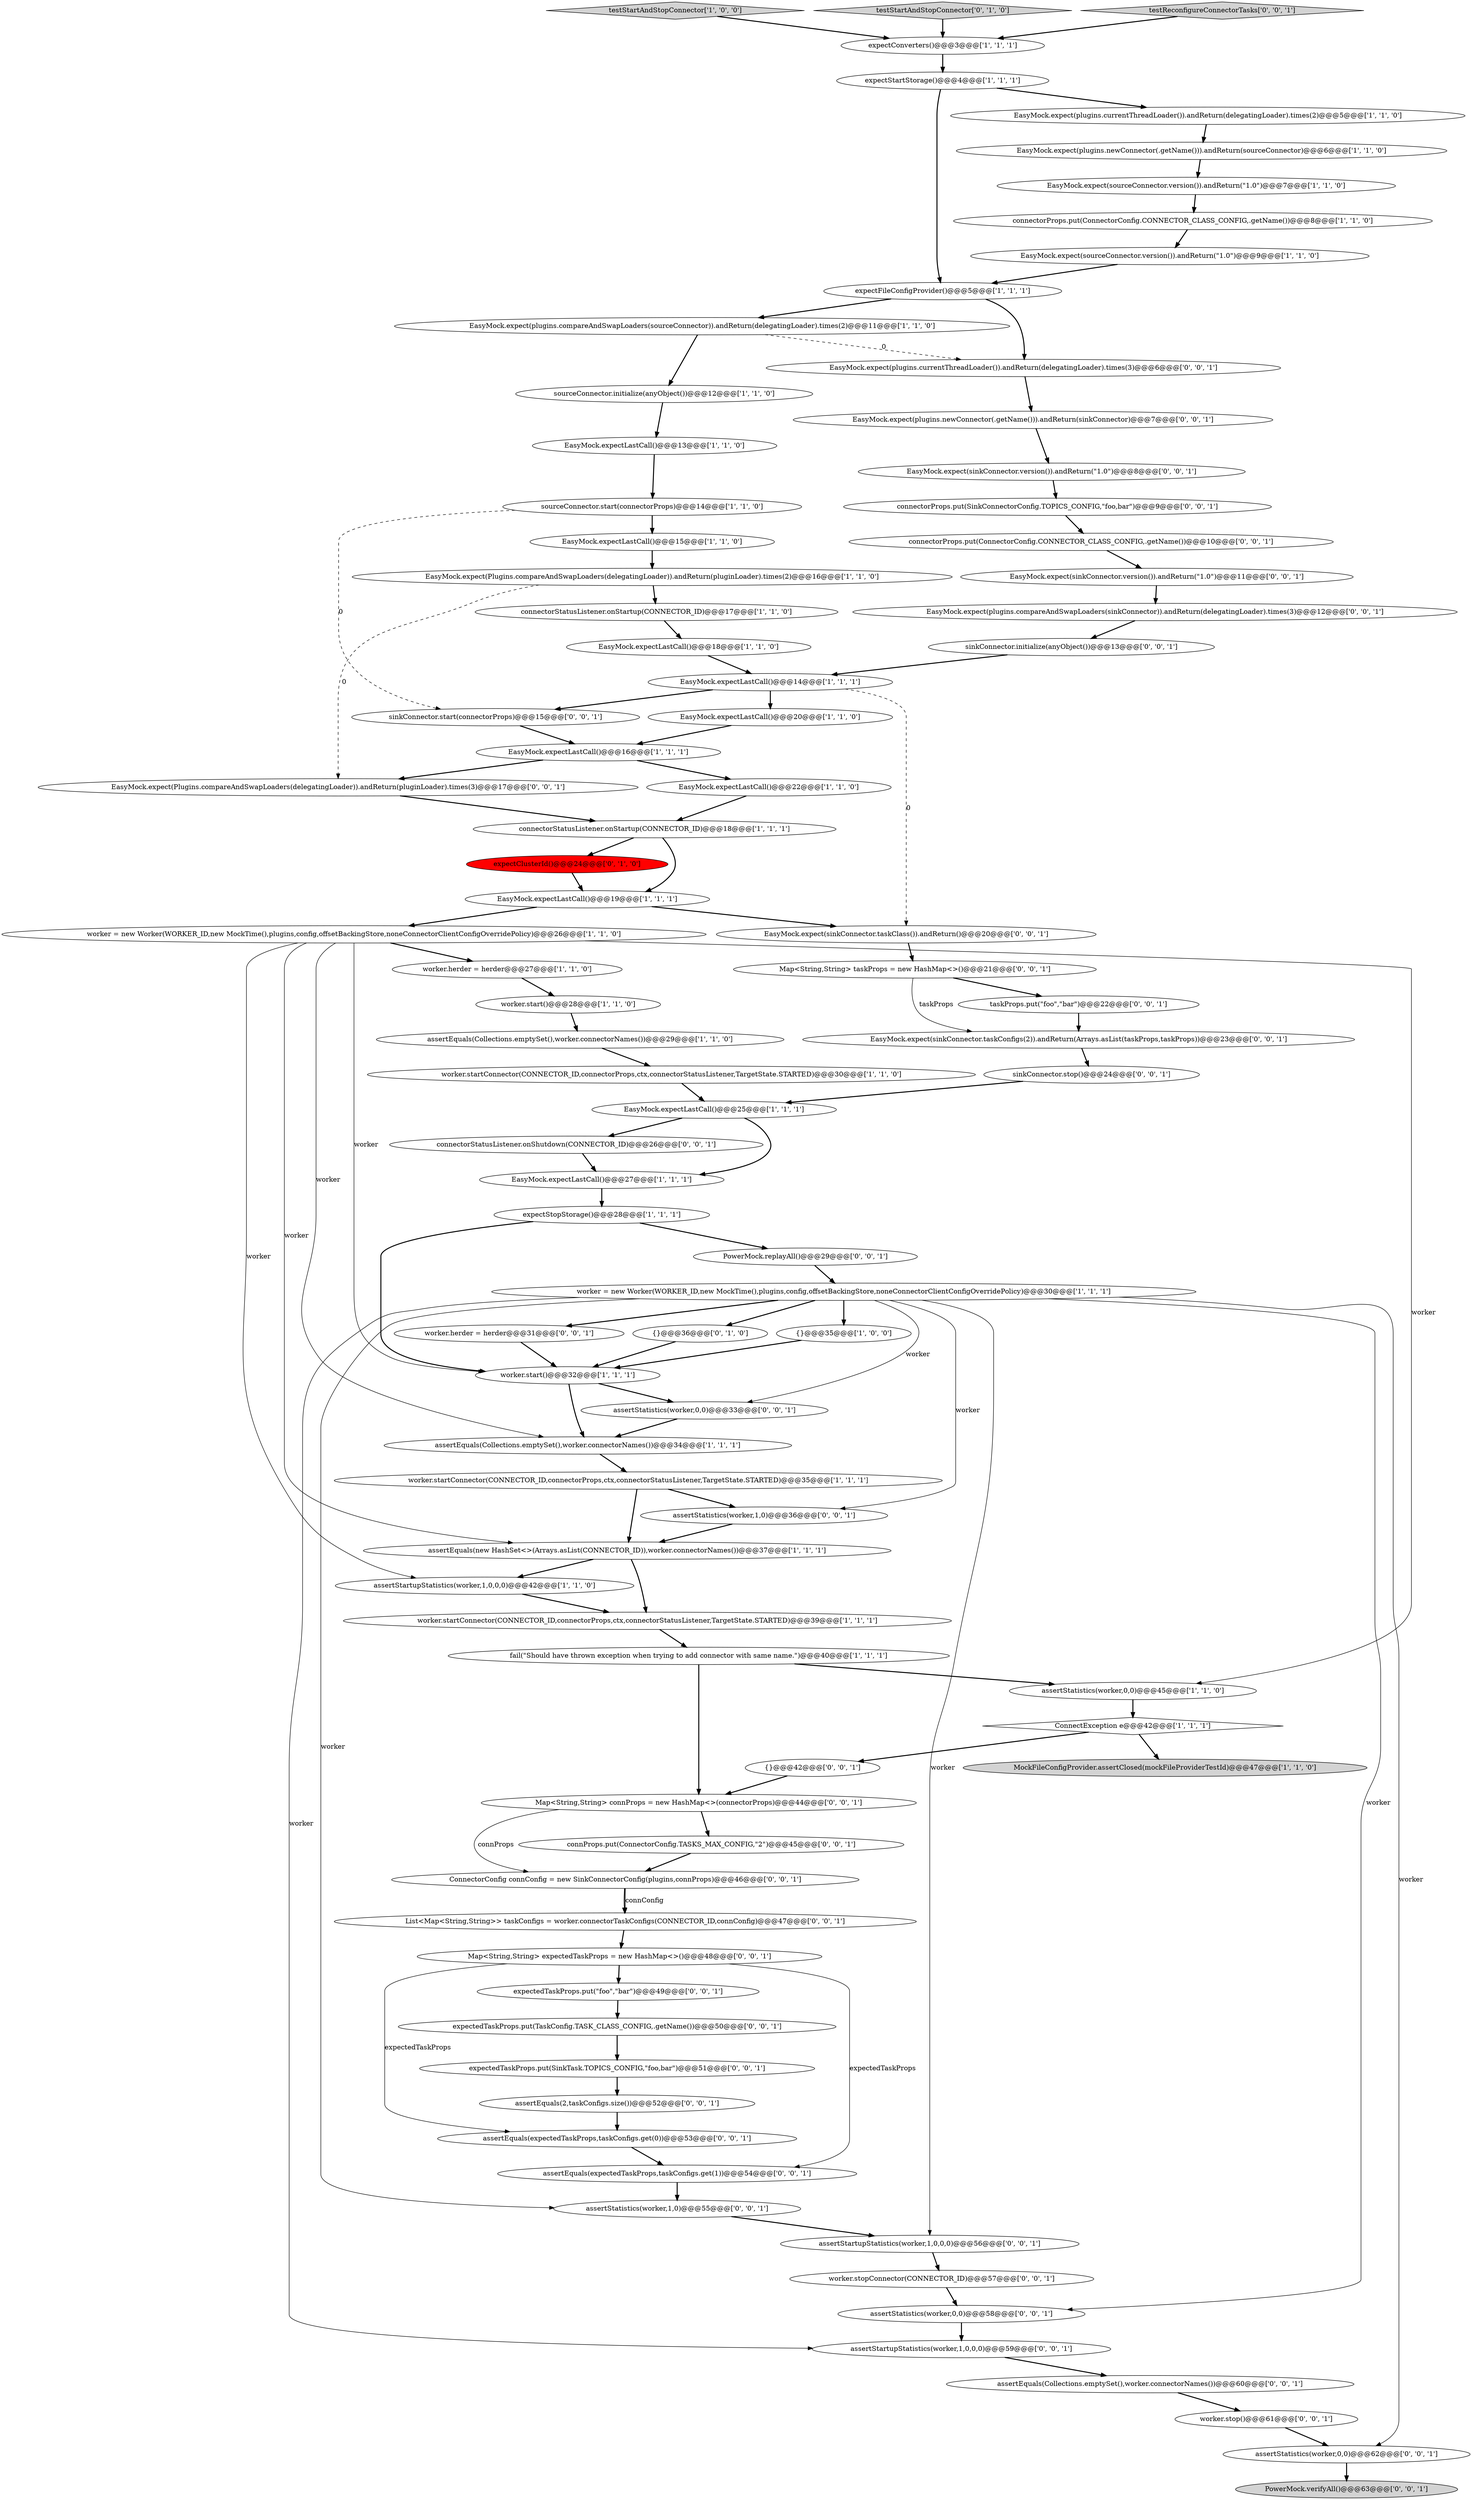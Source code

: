 digraph {
36 [style = filled, label = "EasyMock.expect(plugins.compareAndSwapLoaders(sourceConnector)).andReturn(delegatingLoader).times(2)@@@11@@@['1', '1', '0']", fillcolor = white, shape = ellipse image = "AAA0AAABBB1BBB"];
23 [style = filled, label = "EasyMock.expectLastCall()@@@13@@@['1', '1', '0']", fillcolor = white, shape = ellipse image = "AAA0AAABBB1BBB"];
27 [style = filled, label = "worker.start()@@@28@@@['1', '1', '0']", fillcolor = white, shape = ellipse image = "AAA0AAABBB1BBB"];
86 [style = filled, label = "worker.herder = herder@@@31@@@['0', '0', '1']", fillcolor = white, shape = ellipse image = "AAA0AAABBB3BBB"];
87 [style = filled, label = "ConnectorConfig connConfig = new SinkConnectorConfig(plugins,connProps)@@@46@@@['0', '0', '1']", fillcolor = white, shape = ellipse image = "AAA0AAABBB3BBB"];
38 [style = filled, label = "EasyMock.expect(plugins.currentThreadLoader()).andReturn(delegatingLoader).times(2)@@@5@@@['1', '1', '0']", fillcolor = white, shape = ellipse image = "AAA0AAABBB1BBB"];
48 [style = filled, label = "EasyMock.expect(sinkConnector.taskConfigs(2)).andReturn(Arrays.asList(taskProps,taskProps))@@@23@@@['0', '0', '1']", fillcolor = white, shape = ellipse image = "AAA0AAABBB3BBB"];
64 [style = filled, label = "sinkConnector.stop()@@@24@@@['0', '0', '1']", fillcolor = white, shape = ellipse image = "AAA0AAABBB3BBB"];
13 [style = filled, label = "EasyMock.expectLastCall()@@@16@@@['1', '1', '1']", fillcolor = white, shape = ellipse image = "AAA0AAABBB1BBB"];
15 [style = filled, label = "EasyMock.expectLastCall()@@@18@@@['1', '1', '0']", fillcolor = white, shape = ellipse image = "AAA0AAABBB1BBB"];
32 [style = filled, label = "ConnectException e@@@42@@@['1', '1', '1']", fillcolor = white, shape = diamond image = "AAA0AAABBB1BBB"];
82 [style = filled, label = "Map<String,String> connProps = new HashMap<>(connectorProps)@@@44@@@['0', '0', '1']", fillcolor = white, shape = ellipse image = "AAA0AAABBB3BBB"];
29 [style = filled, label = "EasyMock.expect(plugins.newConnector(.getName())).andReturn(sourceConnector)@@@6@@@['1', '1', '0']", fillcolor = white, shape = ellipse image = "AAA0AAABBB1BBB"];
7 [style = filled, label = "assertEquals(new HashSet<>(Arrays.asList(CONNECTOR_ID)),worker.connectorNames())@@@37@@@['1', '1', '1']", fillcolor = white, shape = ellipse image = "AAA0AAABBB1BBB"];
24 [style = filled, label = "connectorStatusListener.onStartup(CONNECTOR_ID)@@@17@@@['1', '1', '0']", fillcolor = white, shape = ellipse image = "AAA0AAABBB1BBB"];
43 [style = filled, label = "expectClusterId()@@@24@@@['0', '1', '0']", fillcolor = red, shape = ellipse image = "AAA1AAABBB2BBB"];
19 [style = filled, label = "worker.startConnector(CONNECTOR_ID,connectorProps,ctx,connectorStatusListener,TargetState.STARTED)@@@30@@@['1', '1', '0']", fillcolor = white, shape = ellipse image = "AAA0AAABBB1BBB"];
75 [style = filled, label = "connectorProps.put(ConnectorConfig.CONNECTOR_CLASS_CONFIG,.getName())@@@10@@@['0', '0', '1']", fillcolor = white, shape = ellipse image = "AAA0AAABBB3BBB"];
26 [style = filled, label = "testStartAndStopConnector['1', '0', '0']", fillcolor = lightgray, shape = diamond image = "AAA0AAABBB1BBB"];
35 [style = filled, label = "expectStartStorage()@@@4@@@['1', '1', '1']", fillcolor = white, shape = ellipse image = "AAA0AAABBB1BBB"];
11 [style = filled, label = "EasyMock.expect(Plugins.compareAndSwapLoaders(delegatingLoader)).andReturn(pluginLoader).times(2)@@@16@@@['1', '1', '0']", fillcolor = white, shape = ellipse image = "AAA0AAABBB1BBB"];
71 [style = filled, label = "sinkConnector.initialize(anyObject())@@@13@@@['0', '0', '1']", fillcolor = white, shape = ellipse image = "AAA0AAABBB3BBB"];
65 [style = filled, label = "EasyMock.expect(plugins.compareAndSwapLoaders(sinkConnector)).andReturn(delegatingLoader).times(3)@@@12@@@['0', '0', '1']", fillcolor = white, shape = ellipse image = "AAA0AAABBB3BBB"];
47 [style = filled, label = "expectedTaskProps.put(TaskConfig.TASK_CLASS_CONFIG,.getName())@@@50@@@['0', '0', '1']", fillcolor = white, shape = ellipse image = "AAA0AAABBB3BBB"];
17 [style = filled, label = "EasyMock.expect(sourceConnector.version()).andReturn(\"1.0\")@@@9@@@['1', '1', '0']", fillcolor = white, shape = ellipse image = "AAA0AAABBB1BBB"];
50 [style = filled, label = "EasyMock.expect(plugins.newConnector(.getName())).andReturn(sinkConnector)@@@7@@@['0', '0', '1']", fillcolor = white, shape = ellipse image = "AAA0AAABBB3BBB"];
68 [style = filled, label = "EasyMock.expect(sinkConnector.version()).andReturn(\"1.0\")@@@11@@@['0', '0', '1']", fillcolor = white, shape = ellipse image = "AAA0AAABBB3BBB"];
62 [style = filled, label = "EasyMock.expect(sinkConnector.taskClass()).andReturn()@@@20@@@['0', '0', '1']", fillcolor = white, shape = ellipse image = "AAA0AAABBB3BBB"];
84 [style = filled, label = "worker.stop()@@@61@@@['0', '0', '1']", fillcolor = white, shape = ellipse image = "AAA0AAABBB3BBB"];
60 [style = filled, label = "assertStatistics(worker,1,0)@@@36@@@['0', '0', '1']", fillcolor = white, shape = ellipse image = "AAA0AAABBB3BBB"];
54 [style = filled, label = "assertStatistics(worker,1,0)@@@55@@@['0', '0', '1']", fillcolor = white, shape = ellipse image = "AAA0AAABBB3BBB"];
46 [style = filled, label = "connectorProps.put(SinkConnectorConfig.TOPICS_CONFIG,\"foo,bar\")@@@9@@@['0', '0', '1']", fillcolor = white, shape = ellipse image = "AAA0AAABBB3BBB"];
25 [style = filled, label = "assertStatistics(worker,0,0)@@@45@@@['1', '1', '0']", fillcolor = white, shape = ellipse image = "AAA0AAABBB1BBB"];
9 [style = filled, label = "expectFileConfigProvider()@@@5@@@['1', '1', '1']", fillcolor = white, shape = ellipse image = "AAA0AAABBB1BBB"];
1 [style = filled, label = "worker.startConnector(CONNECTOR_ID,connectorProps,ctx,connectorStatusListener,TargetState.STARTED)@@@39@@@['1', '1', '1']", fillcolor = white, shape = ellipse image = "AAA0AAABBB1BBB"];
85 [style = filled, label = "expectedTaskProps.put(\"foo\",\"bar\")@@@49@@@['0', '0', '1']", fillcolor = white, shape = ellipse image = "AAA0AAABBB3BBB"];
83 [style = filled, label = "assertStatistics(worker,0,0)@@@58@@@['0', '0', '1']", fillcolor = white, shape = ellipse image = "AAA0AAABBB3BBB"];
66 [style = filled, label = "assertStartupStatistics(worker,1,0,0,0)@@@59@@@['0', '0', '1']", fillcolor = white, shape = ellipse image = "AAA0AAABBB3BBB"];
53 [style = filled, label = "sinkConnector.start(connectorProps)@@@15@@@['0', '0', '1']", fillcolor = white, shape = ellipse image = "AAA0AAABBB3BBB"];
63 [style = filled, label = "assertEquals(expectedTaskProps,taskConfigs.get(0))@@@53@@@['0', '0', '1']", fillcolor = white, shape = ellipse image = "AAA0AAABBB3BBB"];
18 [style = filled, label = "assertEquals(Collections.emptySet(),worker.connectorNames())@@@34@@@['1', '1', '1']", fillcolor = white, shape = ellipse image = "AAA0AAABBB1BBB"];
61 [style = filled, label = "worker.stopConnector(CONNECTOR_ID)@@@57@@@['0', '0', '1']", fillcolor = white, shape = ellipse image = "AAA0AAABBB3BBB"];
28 [style = filled, label = "fail(\"Should have thrown exception when trying to add connector with same name.\")@@@40@@@['1', '1', '1']", fillcolor = white, shape = ellipse image = "AAA0AAABBB1BBB"];
45 [style = filled, label = "testStartAndStopConnector['0', '1', '0']", fillcolor = lightgray, shape = diamond image = "AAA0AAABBB2BBB"];
37 [style = filled, label = "sourceConnector.start(connectorProps)@@@14@@@['1', '1', '0']", fillcolor = white, shape = ellipse image = "AAA0AAABBB1BBB"];
74 [style = filled, label = "assertStatistics(worker,0,0)@@@62@@@['0', '0', '1']", fillcolor = white, shape = ellipse image = "AAA0AAABBB3BBB"];
78 [style = filled, label = "assertEquals(expectedTaskProps,taskConfigs.get(1))@@@54@@@['0', '0', '1']", fillcolor = white, shape = ellipse image = "AAA0AAABBB3BBB"];
57 [style = filled, label = "{}@@@42@@@['0', '0', '1']", fillcolor = white, shape = ellipse image = "AAA0AAABBB3BBB"];
14 [style = filled, label = "worker.startConnector(CONNECTOR_ID,connectorProps,ctx,connectorStatusListener,TargetState.STARTED)@@@35@@@['1', '1', '1']", fillcolor = white, shape = ellipse image = "AAA0AAABBB1BBB"];
56 [style = filled, label = "EasyMock.expect(Plugins.compareAndSwapLoaders(delegatingLoader)).andReturn(pluginLoader).times(3)@@@17@@@['0', '0', '1']", fillcolor = white, shape = ellipse image = "AAA0AAABBB3BBB"];
4 [style = filled, label = "connectorProps.put(ConnectorConfig.CONNECTOR_CLASS_CONFIG,.getName())@@@8@@@['1', '1', '0']", fillcolor = white, shape = ellipse image = "AAA0AAABBB1BBB"];
8 [style = filled, label = "assertStartupStatistics(worker,1,0,0,0)@@@42@@@['1', '1', '0']", fillcolor = white, shape = ellipse image = "AAA0AAABBB1BBB"];
39 [style = filled, label = "worker = new Worker(WORKER_ID,new MockTime(),plugins,config,offsetBackingStore,noneConnectorClientConfigOverridePolicy)@@@26@@@['1', '1', '0']", fillcolor = white, shape = ellipse image = "AAA0AAABBB1BBB"];
44 [style = filled, label = "{}@@@36@@@['0', '1', '0']", fillcolor = white, shape = ellipse image = "AAA0AAABBB2BBB"];
80 [style = filled, label = "assertEquals(2,taskConfigs.size())@@@52@@@['0', '0', '1']", fillcolor = white, shape = ellipse image = "AAA0AAABBB3BBB"];
21 [style = filled, label = "EasyMock.expectLastCall()@@@22@@@['1', '1', '0']", fillcolor = white, shape = ellipse image = "AAA0AAABBB1BBB"];
70 [style = filled, label = "connProps.put(ConnectorConfig.TASKS_MAX_CONFIG,\"2\")@@@45@@@['0', '0', '1']", fillcolor = white, shape = ellipse image = "AAA0AAABBB3BBB"];
58 [style = filled, label = "assertStartupStatistics(worker,1,0,0,0)@@@56@@@['0', '0', '1']", fillcolor = white, shape = ellipse image = "AAA0AAABBB3BBB"];
52 [style = filled, label = "EasyMock.expect(sinkConnector.version()).andReturn(\"1.0\")@@@8@@@['0', '0', '1']", fillcolor = white, shape = ellipse image = "AAA0AAABBB3BBB"];
2 [style = filled, label = "EasyMock.expectLastCall()@@@25@@@['1', '1', '1']", fillcolor = white, shape = ellipse image = "AAA0AAABBB1BBB"];
12 [style = filled, label = "worker = new Worker(WORKER_ID,new MockTime(),plugins,config,offsetBackingStore,noneConnectorClientConfigOverridePolicy)@@@30@@@['1', '1', '1']", fillcolor = white, shape = ellipse image = "AAA0AAABBB1BBB"];
77 [style = filled, label = "connectorStatusListener.onShutdown(CONNECTOR_ID)@@@26@@@['0', '0', '1']", fillcolor = white, shape = ellipse image = "AAA0AAABBB3BBB"];
33 [style = filled, label = "MockFileConfigProvider.assertClosed(mockFileProviderTestId)@@@47@@@['1', '1', '0']", fillcolor = lightgray, shape = ellipse image = "AAA0AAABBB1BBB"];
69 [style = filled, label = "Map<String,String> expectedTaskProps = new HashMap<>()@@@48@@@['0', '0', '1']", fillcolor = white, shape = ellipse image = "AAA0AAABBB3BBB"];
67 [style = filled, label = "PowerMock.verifyAll()@@@63@@@['0', '0', '1']", fillcolor = lightgray, shape = ellipse image = "AAA0AAABBB3BBB"];
20 [style = filled, label = "expectStopStorage()@@@28@@@['1', '1', '1']", fillcolor = white, shape = ellipse image = "AAA0AAABBB1BBB"];
76 [style = filled, label = "taskProps.put(\"foo\",\"bar\")@@@22@@@['0', '0', '1']", fillcolor = white, shape = ellipse image = "AAA0AAABBB3BBB"];
0 [style = filled, label = "EasyMock.expectLastCall()@@@19@@@['1', '1', '1']", fillcolor = white, shape = ellipse image = "AAA0AAABBB1BBB"];
49 [style = filled, label = "Map<String,String> taskProps = new HashMap<>()@@@21@@@['0', '0', '1']", fillcolor = white, shape = ellipse image = "AAA0AAABBB3BBB"];
42 [style = filled, label = "EasyMock.expect(sourceConnector.version()).andReturn(\"1.0\")@@@7@@@['1', '1', '0']", fillcolor = white, shape = ellipse image = "AAA0AAABBB1BBB"];
55 [style = filled, label = "PowerMock.replayAll()@@@29@@@['0', '0', '1']", fillcolor = white, shape = ellipse image = "AAA0AAABBB3BBB"];
16 [style = filled, label = "connectorStatusListener.onStartup(CONNECTOR_ID)@@@18@@@['1', '1', '1']", fillcolor = white, shape = ellipse image = "AAA0AAABBB1BBB"];
41 [style = filled, label = "assertEquals(Collections.emptySet(),worker.connectorNames())@@@29@@@['1', '1', '0']", fillcolor = white, shape = ellipse image = "AAA0AAABBB1BBB"];
31 [style = filled, label = "sourceConnector.initialize(anyObject())@@@12@@@['1', '1', '0']", fillcolor = white, shape = ellipse image = "AAA0AAABBB1BBB"];
73 [style = filled, label = "expectedTaskProps.put(SinkTask.TOPICS_CONFIG,\"foo,bar\")@@@51@@@['0', '0', '1']", fillcolor = white, shape = ellipse image = "AAA0AAABBB3BBB"];
30 [style = filled, label = "EasyMock.expectLastCall()@@@14@@@['1', '1', '1']", fillcolor = white, shape = ellipse image = "AAA0AAABBB1BBB"];
40 [style = filled, label = "EasyMock.expectLastCall()@@@27@@@['1', '1', '1']", fillcolor = white, shape = ellipse image = "AAA0AAABBB1BBB"];
5 [style = filled, label = "expectConverters()@@@3@@@['1', '1', '1']", fillcolor = white, shape = ellipse image = "AAA0AAABBB1BBB"];
59 [style = filled, label = "assertStatistics(worker,0,0)@@@33@@@['0', '0', '1']", fillcolor = white, shape = ellipse image = "AAA0AAABBB3BBB"];
6 [style = filled, label = "{}@@@35@@@['1', '0', '0']", fillcolor = white, shape = ellipse image = "AAA0AAABBB1BBB"];
79 [style = filled, label = "testReconfigureConnectorTasks['0', '0', '1']", fillcolor = lightgray, shape = diamond image = "AAA0AAABBB3BBB"];
72 [style = filled, label = "assertEquals(Collections.emptySet(),worker.connectorNames())@@@60@@@['0', '0', '1']", fillcolor = white, shape = ellipse image = "AAA0AAABBB3BBB"];
22 [style = filled, label = "worker.herder = herder@@@27@@@['1', '1', '0']", fillcolor = white, shape = ellipse image = "AAA0AAABBB1BBB"];
34 [style = filled, label = "worker.start()@@@32@@@['1', '1', '1']", fillcolor = white, shape = ellipse image = "AAA0AAABBB1BBB"];
51 [style = filled, label = "List<Map<String,String>> taskConfigs = worker.connectorTaskConfigs(CONNECTOR_ID,connConfig)@@@47@@@['0', '0', '1']", fillcolor = white, shape = ellipse image = "AAA0AAABBB3BBB"];
81 [style = filled, label = "EasyMock.expect(plugins.currentThreadLoader()).andReturn(delegatingLoader).times(3)@@@6@@@['0', '0', '1']", fillcolor = white, shape = ellipse image = "AAA0AAABBB3BBB"];
3 [style = filled, label = "EasyMock.expectLastCall()@@@20@@@['1', '1', '0']", fillcolor = white, shape = ellipse image = "AAA0AAABBB1BBB"];
10 [style = filled, label = "EasyMock.expectLastCall()@@@15@@@['1', '1', '0']", fillcolor = white, shape = ellipse image = "AAA0AAABBB1BBB"];
16->0 [style = bold, label=""];
71->30 [style = bold, label=""];
12->44 [style = bold, label=""];
41->19 [style = bold, label=""];
17->9 [style = bold, label=""];
34->18 [style = bold, label=""];
40->20 [style = bold, label=""];
12->54 [style = solid, label="worker"];
36->81 [style = dashed, label="0"];
7->8 [style = bold, label=""];
69->78 [style = solid, label="expectedTaskProps"];
14->7 [style = bold, label=""];
30->62 [style = dashed, label="0"];
86->34 [style = bold, label=""];
8->1 [style = bold, label=""];
74->67 [style = bold, label=""];
1->28 [style = bold, label=""];
73->80 [style = bold, label=""];
39->8 [style = solid, label="worker"];
51->69 [style = bold, label=""];
62->49 [style = bold, label=""];
16->43 [style = bold, label=""];
21->16 [style = bold, label=""];
28->25 [style = bold, label=""];
75->68 [style = bold, label=""];
43->0 [style = bold, label=""];
82->87 [style = solid, label="connProps"];
35->38 [style = bold, label=""];
12->74 [style = solid, label="worker"];
55->12 [style = bold, label=""];
10->11 [style = bold, label=""];
72->84 [style = bold, label=""];
83->66 [style = bold, label=""];
7->1 [style = bold, label=""];
77->40 [style = bold, label=""];
63->78 [style = bold, label=""];
20->34 [style = bold, label=""];
36->31 [style = bold, label=""];
76->48 [style = bold, label=""];
61->83 [style = bold, label=""];
12->59 [style = solid, label="worker"];
39->34 [style = solid, label="worker"];
14->60 [style = bold, label=""];
19->2 [style = bold, label=""];
12->58 [style = solid, label="worker"];
54->58 [style = bold, label=""];
39->22 [style = bold, label=""];
0->62 [style = bold, label=""];
34->59 [style = bold, label=""];
23->37 [style = bold, label=""];
69->63 [style = solid, label="expectedTaskProps"];
12->83 [style = solid, label="worker"];
39->18 [style = solid, label="worker"];
2->77 [style = bold, label=""];
44->34 [style = bold, label=""];
59->18 [style = bold, label=""];
56->16 [style = bold, label=""];
49->48 [style = solid, label="taskProps"];
0->39 [style = bold, label=""];
87->51 [style = bold, label=""];
58->61 [style = bold, label=""];
52->46 [style = bold, label=""];
4->17 [style = bold, label=""];
6->34 [style = bold, label=""];
37->10 [style = bold, label=""];
35->9 [style = bold, label=""];
39->7 [style = solid, label="worker"];
68->65 [style = bold, label=""];
48->64 [style = bold, label=""];
37->53 [style = dashed, label="0"];
30->53 [style = bold, label=""];
32->57 [style = bold, label=""];
84->74 [style = bold, label=""];
11->24 [style = bold, label=""];
65->71 [style = bold, label=""];
85->47 [style = bold, label=""];
32->33 [style = bold, label=""];
64->2 [style = bold, label=""];
42->4 [style = bold, label=""];
87->51 [style = solid, label="connConfig"];
46->75 [style = bold, label=""];
12->86 [style = bold, label=""];
30->3 [style = bold, label=""];
29->42 [style = bold, label=""];
69->85 [style = bold, label=""];
82->70 [style = bold, label=""];
39->25 [style = solid, label="worker"];
57->82 [style = bold, label=""];
5->35 [style = bold, label=""];
53->13 [style = bold, label=""];
80->63 [style = bold, label=""];
12->60 [style = solid, label="worker"];
12->66 [style = solid, label="worker"];
24->15 [style = bold, label=""];
9->36 [style = bold, label=""];
31->23 [style = bold, label=""];
49->76 [style = bold, label=""];
11->56 [style = dashed, label="0"];
26->5 [style = bold, label=""];
47->73 [style = bold, label=""];
38->29 [style = bold, label=""];
25->32 [style = bold, label=""];
15->30 [style = bold, label=""];
2->40 [style = bold, label=""];
12->6 [style = bold, label=""];
78->54 [style = bold, label=""];
50->52 [style = bold, label=""];
20->55 [style = bold, label=""];
81->50 [style = bold, label=""];
79->5 [style = bold, label=""];
13->56 [style = bold, label=""];
22->27 [style = bold, label=""];
60->7 [style = bold, label=""];
70->87 [style = bold, label=""];
27->41 [style = bold, label=""];
9->81 [style = bold, label=""];
3->13 [style = bold, label=""];
66->72 [style = bold, label=""];
28->82 [style = bold, label=""];
13->21 [style = bold, label=""];
18->14 [style = bold, label=""];
45->5 [style = bold, label=""];
}
